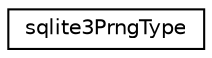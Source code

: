 digraph "Graphical Class Hierarchy"
{
 // LATEX_PDF_SIZE
  edge [fontname="Helvetica",fontsize="10",labelfontname="Helvetica",labelfontsize="10"];
  node [fontname="Helvetica",fontsize="10",shape=record];
  rankdir="LR";
  Node0 [label="sqlite3PrngType",height=0.2,width=0.4,color="black", fillcolor="white", style="filled",URL="$db/d1b/sqlite3_8c.html#da/d2a/structsqlite3PrngType",tooltip=" "];
}

